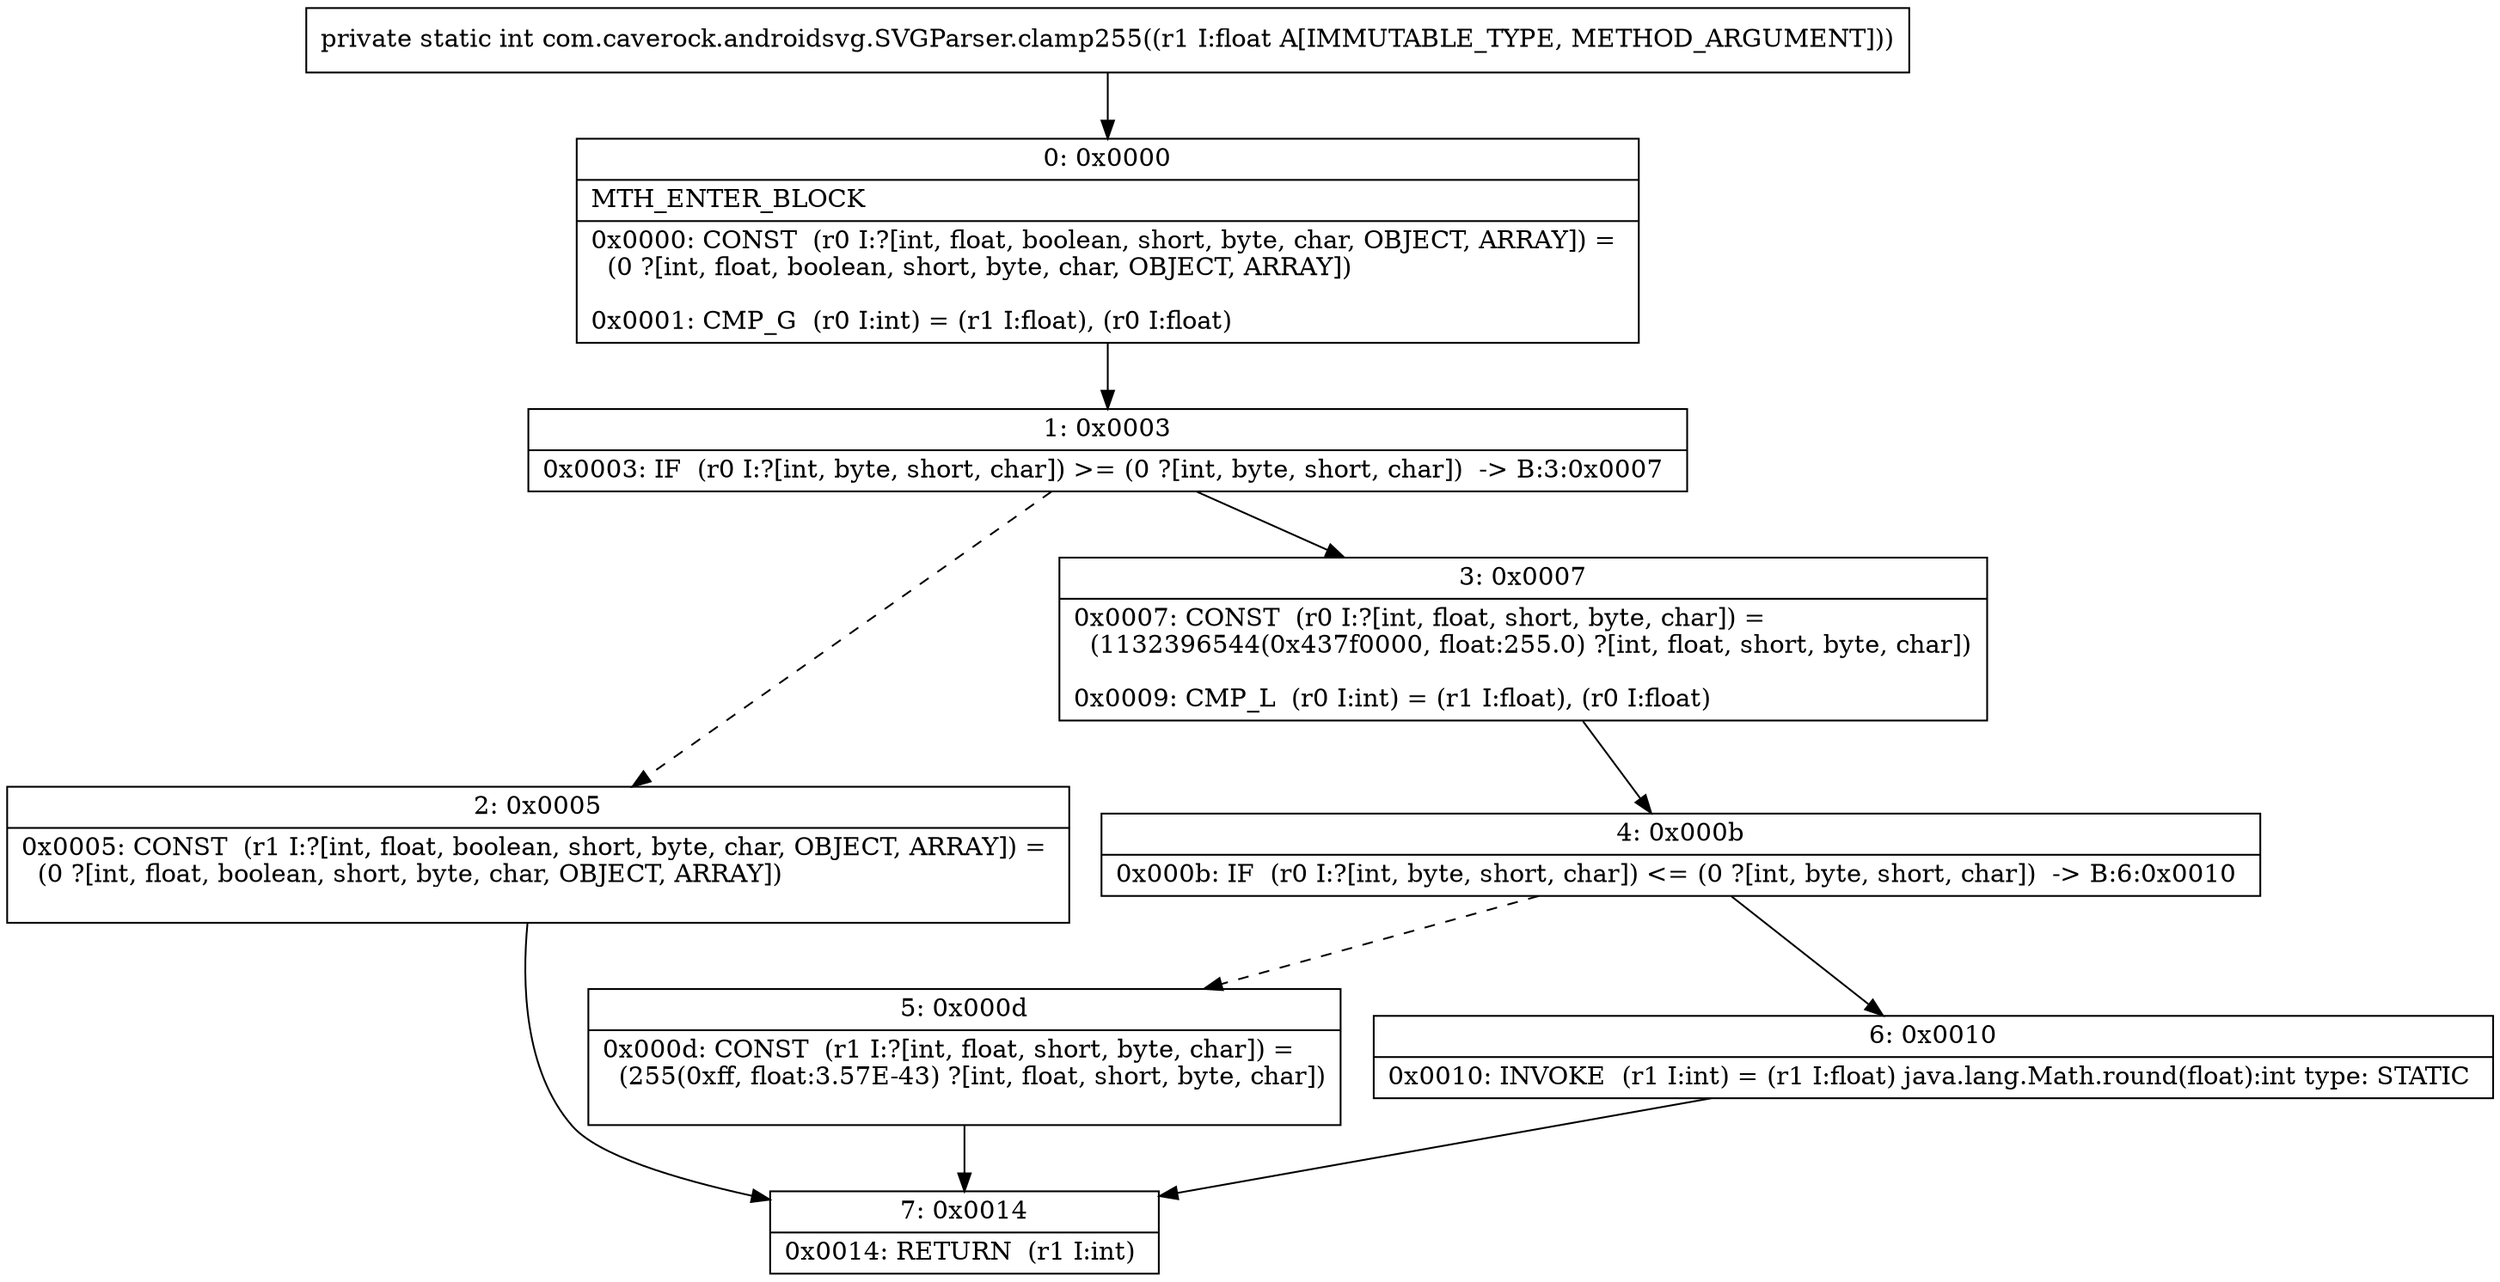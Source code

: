 digraph "CFG forcom.caverock.androidsvg.SVGParser.clamp255(F)I" {
Node_0 [shape=record,label="{0\:\ 0x0000|MTH_ENTER_BLOCK\l|0x0000: CONST  (r0 I:?[int, float, boolean, short, byte, char, OBJECT, ARRAY]) = \l  (0 ?[int, float, boolean, short, byte, char, OBJECT, ARRAY])\l \l0x0001: CMP_G  (r0 I:int) = (r1 I:float), (r0 I:float) \l}"];
Node_1 [shape=record,label="{1\:\ 0x0003|0x0003: IF  (r0 I:?[int, byte, short, char]) \>= (0 ?[int, byte, short, char])  \-\> B:3:0x0007 \l}"];
Node_2 [shape=record,label="{2\:\ 0x0005|0x0005: CONST  (r1 I:?[int, float, boolean, short, byte, char, OBJECT, ARRAY]) = \l  (0 ?[int, float, boolean, short, byte, char, OBJECT, ARRAY])\l \l}"];
Node_3 [shape=record,label="{3\:\ 0x0007|0x0007: CONST  (r0 I:?[int, float, short, byte, char]) = \l  (1132396544(0x437f0000, float:255.0) ?[int, float, short, byte, char])\l \l0x0009: CMP_L  (r0 I:int) = (r1 I:float), (r0 I:float) \l}"];
Node_4 [shape=record,label="{4\:\ 0x000b|0x000b: IF  (r0 I:?[int, byte, short, char]) \<= (0 ?[int, byte, short, char])  \-\> B:6:0x0010 \l}"];
Node_5 [shape=record,label="{5\:\ 0x000d|0x000d: CONST  (r1 I:?[int, float, short, byte, char]) = \l  (255(0xff, float:3.57E\-43) ?[int, float, short, byte, char])\l \l}"];
Node_6 [shape=record,label="{6\:\ 0x0010|0x0010: INVOKE  (r1 I:int) = (r1 I:float) java.lang.Math.round(float):int type: STATIC \l}"];
Node_7 [shape=record,label="{7\:\ 0x0014|0x0014: RETURN  (r1 I:int) \l}"];
MethodNode[shape=record,label="{private static int com.caverock.androidsvg.SVGParser.clamp255((r1 I:float A[IMMUTABLE_TYPE, METHOD_ARGUMENT])) }"];
MethodNode -> Node_0;
Node_0 -> Node_1;
Node_1 -> Node_2[style=dashed];
Node_1 -> Node_3;
Node_2 -> Node_7;
Node_3 -> Node_4;
Node_4 -> Node_5[style=dashed];
Node_4 -> Node_6;
Node_5 -> Node_7;
Node_6 -> Node_7;
}

